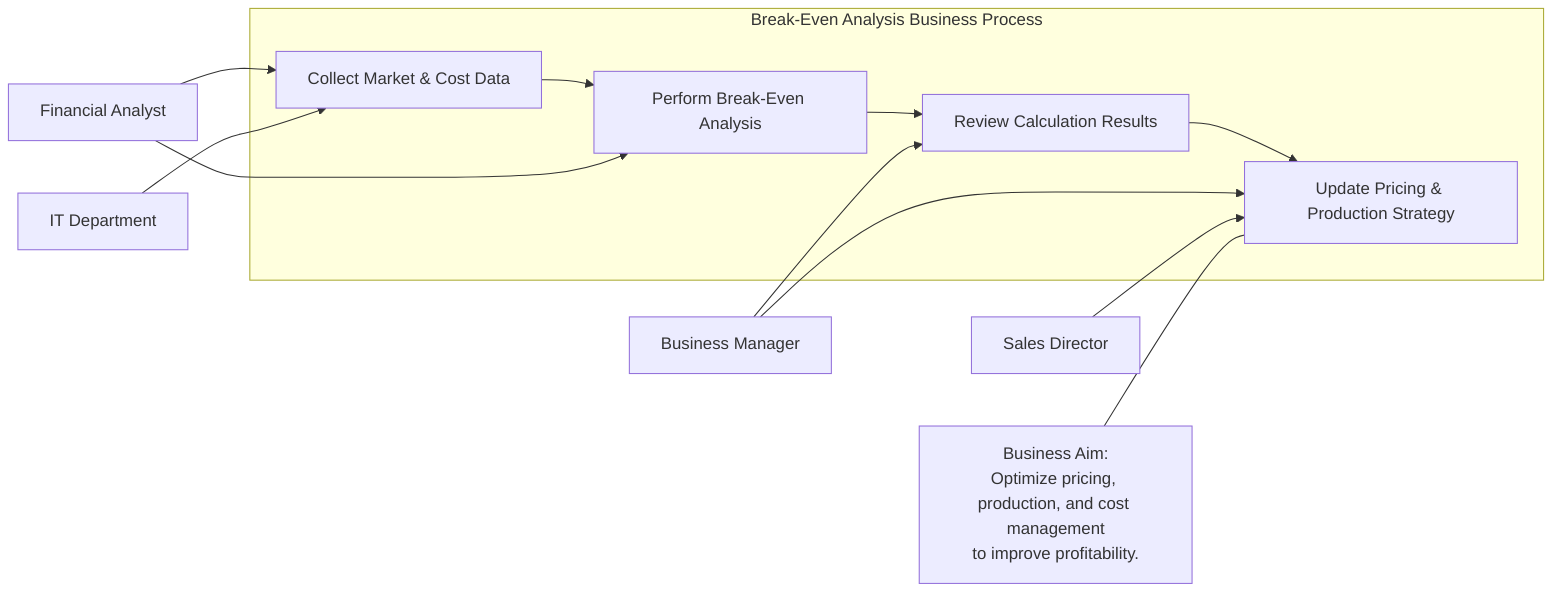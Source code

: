 flowchart LR
    %% Actors
    BM[Business Manager]
    FA[Financial Analyst]
    SD[Sales Director]
    IT[IT Department]

    %% Business Process (Use Cases)
    subgraph BP["Break-Even Analysis Business Process"]
      Data[Collect Market & Cost Data]
      Analysis[Perform Break-Even Analysis]
      Review[Review Calculation Results]
      Strategy[Update Pricing & Production Strategy]
      Data --> Analysis --> Review --> Strategy
    end

    %% Business Aim
    BA["Business Aim:<br>Optimize pricing, production, and cost management<br>to improve profitability."]

    %% Connections from Actors to Use Cases
    BM --> Review
    BM --> Strategy
    FA --> Data
    FA --> Analysis
    SD --> Strategy
    IT --> Data

    %% Linking Business Aim to the process
    BA --- Strategy